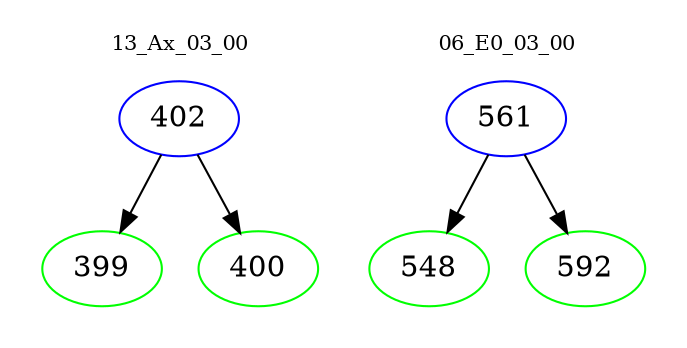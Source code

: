 digraph{
subgraph cluster_0 {
color = white
label = "13_Ax_03_00";
fontsize=10;
T0_402 [label="402", color="blue"]
T0_402 -> T0_399 [color="black"]
T0_399 [label="399", color="green"]
T0_402 -> T0_400 [color="black"]
T0_400 [label="400", color="green"]
}
subgraph cluster_1 {
color = white
label = "06_E0_03_00";
fontsize=10;
T1_561 [label="561", color="blue"]
T1_561 -> T1_548 [color="black"]
T1_548 [label="548", color="green"]
T1_561 -> T1_592 [color="black"]
T1_592 [label="592", color="green"]
}
}
